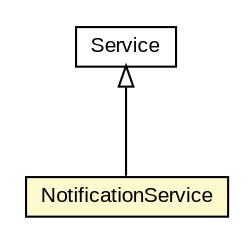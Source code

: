 #!/usr/local/bin/dot
#
# Class diagram 
# Generated by UMLGraph version R5_6-24-gf6e263 (http://www.umlgraph.org/)
#

digraph G {
	edge [fontname="arial",fontsize=10,labelfontname="arial",labelfontsize=10];
	node [fontname="arial",fontsize=10,shape=plaintext];
	nodesep=0.25;
	ranksep=0.5;
	// org.oasis_open.docs.wsn.brw_2.NotificationService
	c824876 [label=<<table title="org.oasis_open.docs.wsn.brw_2.NotificationService" border="0" cellborder="1" cellspacing="0" cellpadding="2" port="p" bgcolor="lemonChiffon" href="./NotificationService.html">
		<tr><td><table border="0" cellspacing="0" cellpadding="1">
<tr><td align="center" balign="center"> NotificationService </td></tr>
		</table></td></tr>
		</table>>, URL="./NotificationService.html", fontname="arial", fontcolor="black", fontsize=10.0];
	//org.oasis_open.docs.wsn.brw_2.NotificationService extends javax.xml.ws.Service
	c825984:p -> c824876:p [dir=back,arrowtail=empty];
	// javax.xml.ws.Service
	c825984 [label=<<table title="javax.xml.ws.Service" border="0" cellborder="1" cellspacing="0" cellpadding="2" port="p" href="http://java.sun.com/j2se/1.4.2/docs/api/javax/xml/ws/Service.html">
		<tr><td><table border="0" cellspacing="0" cellpadding="1">
<tr><td align="center" balign="center"> Service </td></tr>
		</table></td></tr>
		</table>>, URL="http://java.sun.com/j2se/1.4.2/docs/api/javax/xml/ws/Service.html", fontname="arial", fontcolor="black", fontsize=10.0];
}

